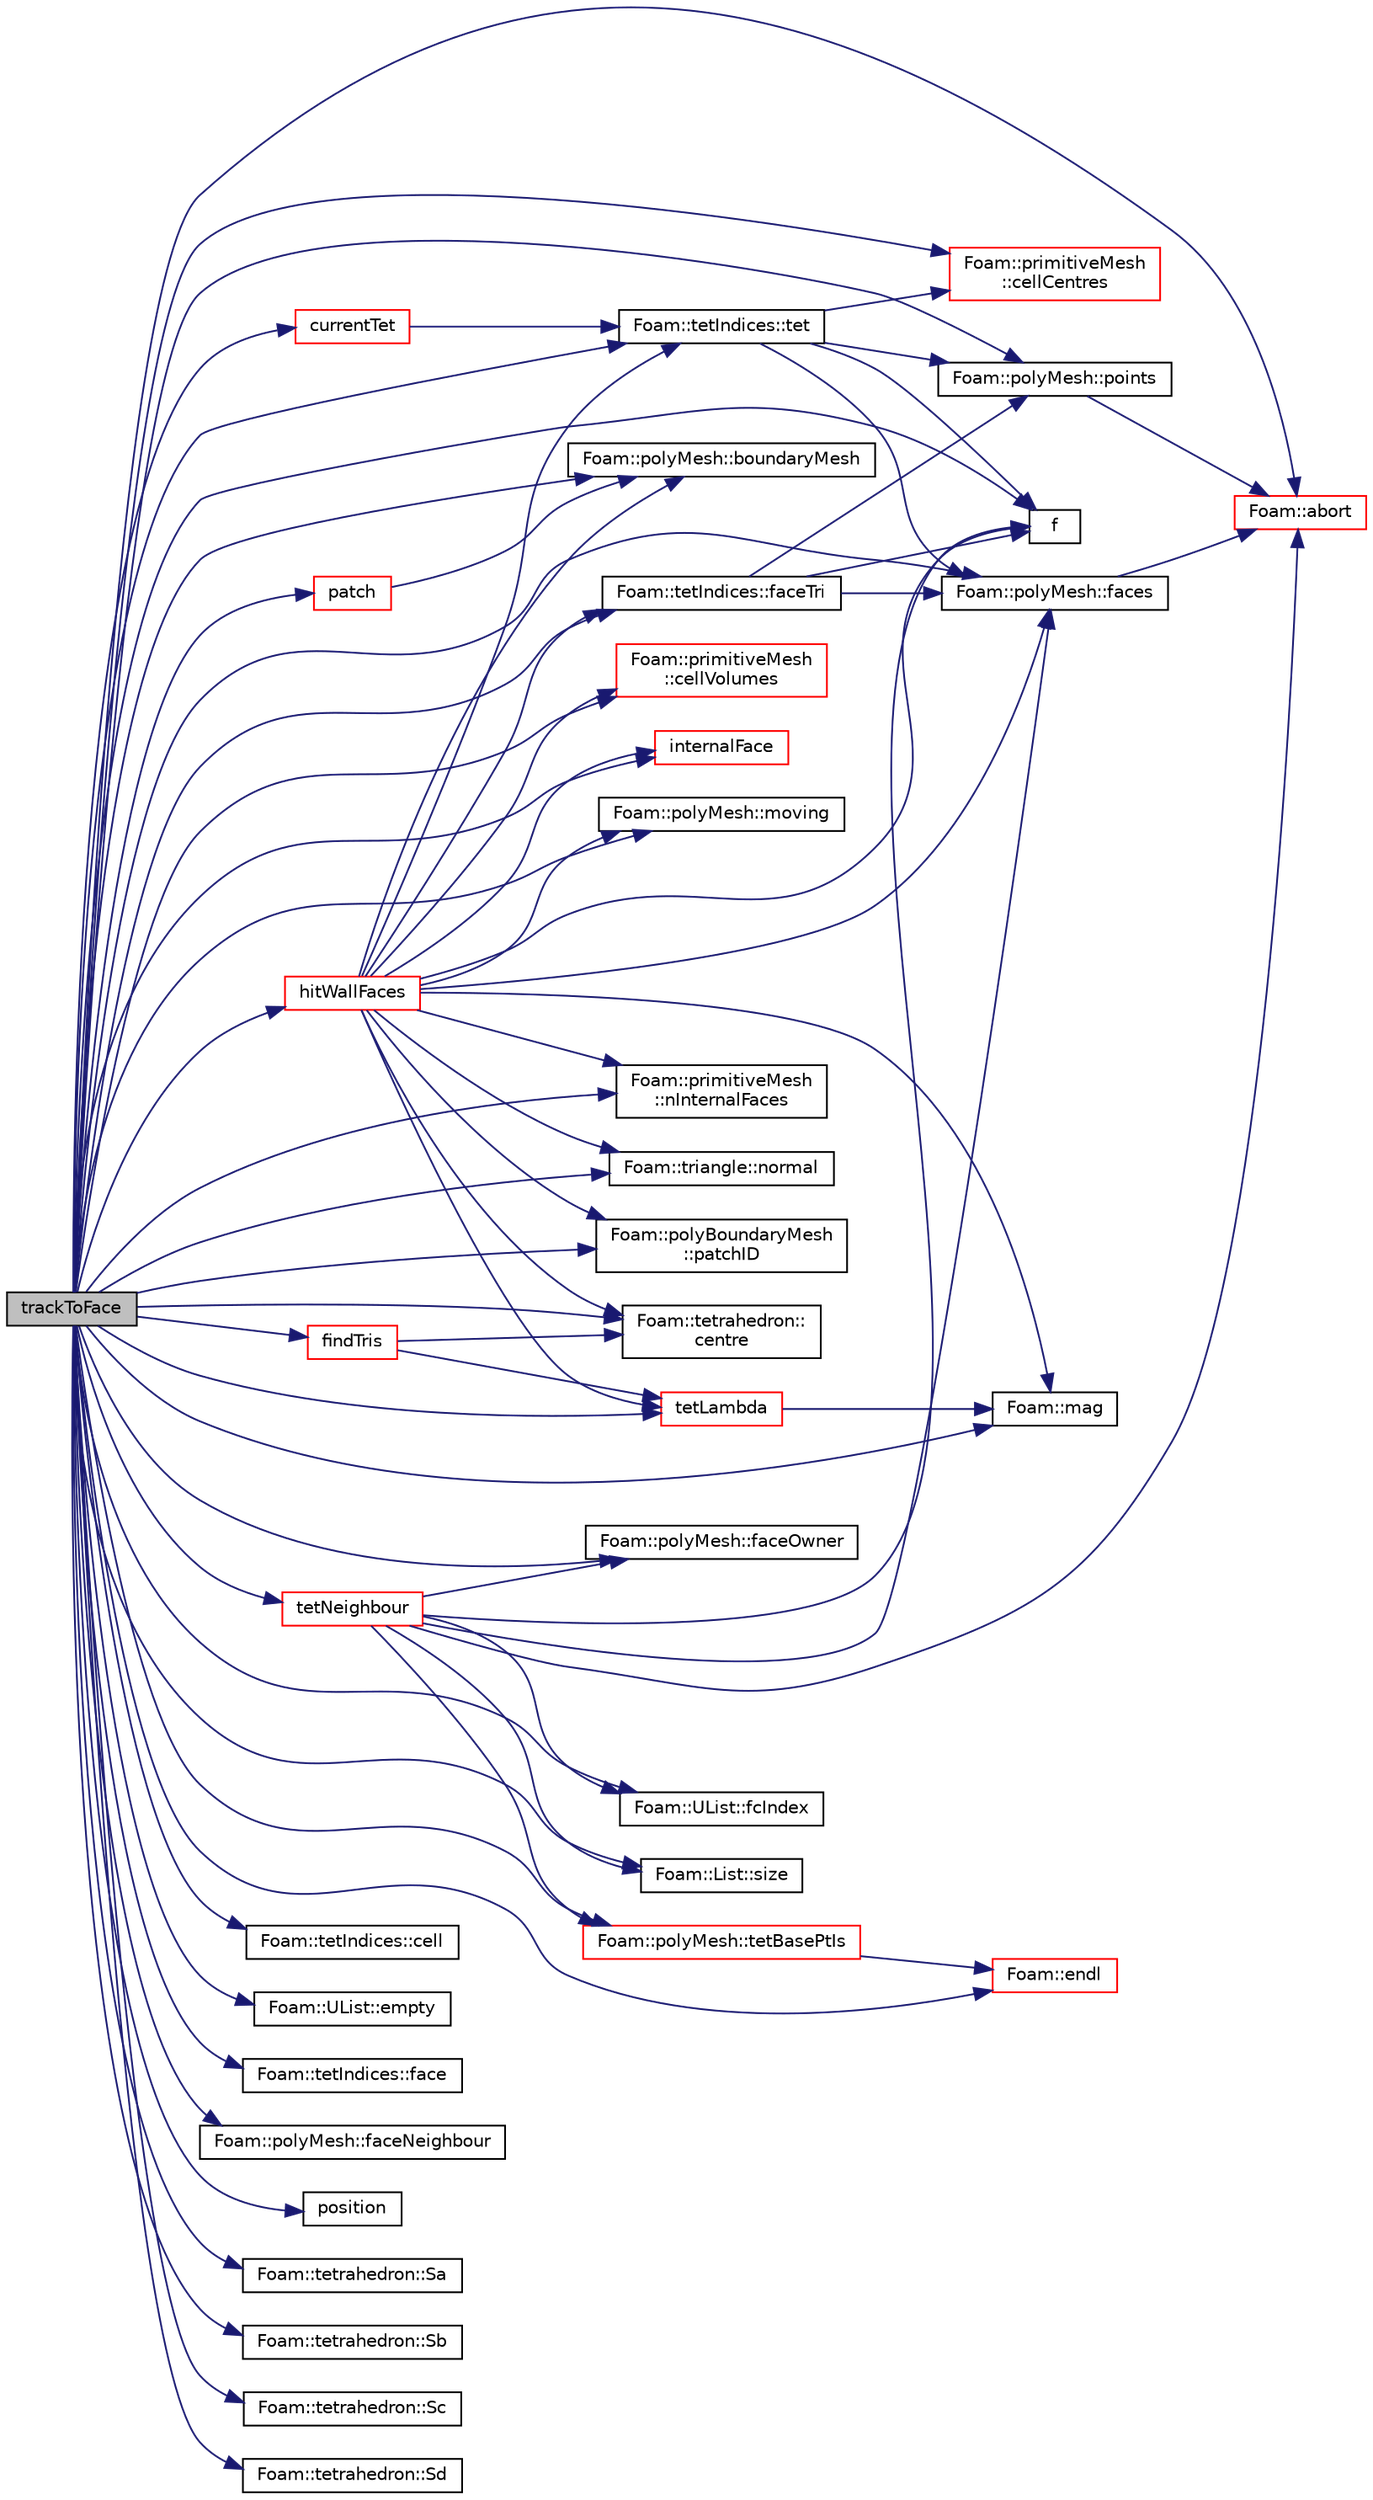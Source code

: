 digraph "trackToFace"
{
  bgcolor="transparent";
  edge [fontname="Helvetica",fontsize="10",labelfontname="Helvetica",labelfontsize="10"];
  node [fontname="Helvetica",fontsize="10",shape=record];
  rankdir="LR";
  Node4799 [label="trackToFace",height=0.2,width=0.4,color="black", fillcolor="grey75", style="filled", fontcolor="black"];
  Node4799 -> Node4800 [color="midnightblue",fontsize="10",style="solid",fontname="Helvetica"];
  Node4800 [label="Foam::abort",height=0.2,width=0.4,color="red",URL="$a21851.html#a447107a607d03e417307c203fa5fb44b"];
  Node4799 -> Node4845 [color="midnightblue",fontsize="10",style="solid",fontname="Helvetica"];
  Node4845 [label="Foam::polyMesh::boundaryMesh",height=0.2,width=0.4,color="black",URL="$a28565.html#a9f2b68c134340291eda6197f47f25484",tooltip="Return boundary mesh. "];
  Node4799 -> Node4846 [color="midnightblue",fontsize="10",style="solid",fontname="Helvetica"];
  Node4846 [label="Foam::tetIndices::cell",height=0.2,width=0.4,color="black",URL="$a28577.html#a2bcfc9f4466dc3989a8c485f61a64c8f",tooltip="Return the cell. "];
  Node4799 -> Node4847 [color="midnightblue",fontsize="10",style="solid",fontname="Helvetica"];
  Node4847 [label="Foam::primitiveMesh\l::cellCentres",height=0.2,width=0.4,color="red",URL="$a28685.html#a7300aee2989c6ec70e39436816461902"];
  Node4799 -> Node4865 [color="midnightblue",fontsize="10",style="solid",fontname="Helvetica"];
  Node4865 [label="Foam::primitiveMesh\l::cellVolumes",height=0.2,width=0.4,color="red",URL="$a28685.html#a443abc3c18bf138e5d927912791cecf7"];
  Node4799 -> Node4866 [color="midnightblue",fontsize="10",style="solid",fontname="Helvetica"];
  Node4866 [label="Foam::tetrahedron::\lcentre",height=0.2,width=0.4,color="black",URL="$a28741.html#a4aab7fc8cd06f933c6912a79d77de59e",tooltip="Return centre (centroid) "];
  Node4799 -> Node4867 [color="midnightblue",fontsize="10",style="solid",fontname="Helvetica"];
  Node4867 [label="currentTet",height=0.2,width=0.4,color="red",URL="$a24721.html#a92dfe2573db5f1757b382eb60ee35c4e",tooltip="Return the geometry of the current tet that the. "];
  Node4867 -> Node4869 [color="midnightblue",fontsize="10",style="solid",fontname="Helvetica"];
  Node4869 [label="Foam::tetIndices::tet",height=0.2,width=0.4,color="black",URL="$a28577.html#a834ba7c934272c8f36c9849a7e2b5315",tooltip="Return the geometry corresponding to this tet from the. "];
  Node4869 -> Node4870 [color="midnightblue",fontsize="10",style="solid",fontname="Helvetica"];
  Node4870 [label="Foam::polyMesh::points",height=0.2,width=0.4,color="black",URL="$a28565.html#ac44123fc1265297c41a43c3b62fdb4c2",tooltip="Return raw points. "];
  Node4870 -> Node4800 [color="midnightblue",fontsize="10",style="solid",fontname="Helvetica"];
  Node4869 -> Node4871 [color="midnightblue",fontsize="10",style="solid",fontname="Helvetica"];
  Node4871 [label="Foam::polyMesh::faces",height=0.2,width=0.4,color="black",URL="$a28565.html#a431c0a24765f0bb6d32f6a03ce0e9b57",tooltip="Return raw faces. "];
  Node4871 -> Node4800 [color="midnightblue",fontsize="10",style="solid",fontname="Helvetica"];
  Node4869 -> Node4847 [color="midnightblue",fontsize="10",style="solid",fontname="Helvetica"];
  Node4869 -> Node4859 [color="midnightblue",fontsize="10",style="solid",fontname="Helvetica"];
  Node4859 [label="f",height=0.2,width=0.4,color="black",URL="$a18335.html#a888be93833ac7a23170555c69c690288"];
  Node4799 -> Node4872 [color="midnightblue",fontsize="10",style="solid",fontname="Helvetica"];
  Node4872 [label="Foam::UList::empty",height=0.2,width=0.4,color="black",URL="$a26837.html#a644718bb2fb240de962dc3c9a1fdf0dc",tooltip="Return true if the UList is empty (ie, size() is zero) "];
  Node4799 -> Node4807 [color="midnightblue",fontsize="10",style="solid",fontname="Helvetica"];
  Node4807 [label="Foam::endl",height=0.2,width=0.4,color="red",URL="$a21851.html#a2db8fe02a0d3909e9351bb4275b23ce4",tooltip="Add newline and flush stream. "];
  Node4799 -> Node4859 [color="midnightblue",fontsize="10",style="solid",fontname="Helvetica"];
  Node4799 -> Node4873 [color="midnightblue",fontsize="10",style="solid",fontname="Helvetica"];
  Node4873 [label="Foam::tetIndices::face",height=0.2,width=0.4,color="black",URL="$a28577.html#a0149bc042585186b7adbd4274389c27d",tooltip="Return the face. "];
  Node4799 -> Node4874 [color="midnightblue",fontsize="10",style="solid",fontname="Helvetica"];
  Node4874 [label="Foam::polyMesh::faceNeighbour",height=0.2,width=0.4,color="black",URL="$a28565.html#a9fb57b52c700ed61f09ada65412d13e3",tooltip="Return face neighbour. "];
  Node4799 -> Node4875 [color="midnightblue",fontsize="10",style="solid",fontname="Helvetica"];
  Node4875 [label="Foam::polyMesh::faceOwner",height=0.2,width=0.4,color="black",URL="$a28565.html#a57752b49bfee23ca1944c3fb0493974f",tooltip="Return face owner. "];
  Node4799 -> Node4871 [color="midnightblue",fontsize="10",style="solid",fontname="Helvetica"];
  Node4799 -> Node4876 [color="midnightblue",fontsize="10",style="solid",fontname="Helvetica"];
  Node4876 [label="Foam::tetIndices::faceTri",height=0.2,width=0.4,color="black",URL="$a28577.html#a99a5264a0e991a77afe619a74f9ae2f1",tooltip="Return the geometry corresponding to the tri on the. "];
  Node4876 -> Node4870 [color="midnightblue",fontsize="10",style="solid",fontname="Helvetica"];
  Node4876 -> Node4871 [color="midnightblue",fontsize="10",style="solid",fontname="Helvetica"];
  Node4876 -> Node4859 [color="midnightblue",fontsize="10",style="solid",fontname="Helvetica"];
  Node4799 -> Node4877 [color="midnightblue",fontsize="10",style="solid",fontname="Helvetica"];
  Node4877 [label="Foam::UList::fcIndex",height=0.2,width=0.4,color="black",URL="$a26837.html#a512534dbc231b74b95ff84902c1b2087",tooltip="Return the forward circular index, i.e. the next index. "];
  Node4799 -> Node4878 [color="midnightblue",fontsize="10",style="solid",fontname="Helvetica"];
  Node4878 [label="findTris",height=0.2,width=0.4,color="red",URL="$a24721.html#adbfa775c92a044180e396dbe137da73b",tooltip="Find the tet tri faces between position and tet centre. "];
  Node4878 -> Node4866 [color="midnightblue",fontsize="10",style="solid",fontname="Helvetica"];
  Node4878 -> Node4882 [color="midnightblue",fontsize="10",style="solid",fontname="Helvetica"];
  Node4882 [label="tetLambda",height=0.2,width=0.4,color="red",URL="$a24721.html#a13ffb4e4f5e071802ff645cc727d52c4",tooltip="Find the lambda value for the line to-from across the. "];
  Node4882 -> Node4853 [color="midnightblue",fontsize="10",style="solid",fontname="Helvetica"];
  Node4853 [label="Foam::mag",height=0.2,width=0.4,color="black",URL="$a21851.html#a929da2a3fdcf3dacbbe0487d3a330dae"];
  Node4799 -> Node5167 [color="midnightblue",fontsize="10",style="solid",fontname="Helvetica"];
  Node5167 [label="hitWallFaces",height=0.2,width=0.4,color="red",URL="$a24721.html#abf78981c0a99e9f135ebc37efcfd1544"];
  Node5167 -> Node4845 [color="midnightblue",fontsize="10",style="solid",fontname="Helvetica"];
  Node5167 -> Node4865 [color="midnightblue",fontsize="10",style="solid",fontname="Helvetica"];
  Node5167 -> Node4866 [color="midnightblue",fontsize="10",style="solid",fontname="Helvetica"];
  Node5167 -> Node4859 [color="midnightblue",fontsize="10",style="solid",fontname="Helvetica"];
  Node5167 -> Node4871 [color="midnightblue",fontsize="10",style="solid",fontname="Helvetica"];
  Node5167 -> Node4876 [color="midnightblue",fontsize="10",style="solid",fontname="Helvetica"];
  Node5167 -> Node5191 [color="midnightblue",fontsize="10",style="solid",fontname="Helvetica"];
  Node5191 [label="internalFace",height=0.2,width=0.4,color="red",URL="$a24721.html#ad8110ed02f811cbed89c9e56e3da5ab3",tooltip="Is this global face an internal face? "];
  Node5167 -> Node4853 [color="midnightblue",fontsize="10",style="solid",fontname="Helvetica"];
  Node5167 -> Node4894 [color="midnightblue",fontsize="10",style="solid",fontname="Helvetica"];
  Node4894 [label="Foam::polyMesh::moving",height=0.2,width=0.4,color="black",URL="$a28565.html#afa64275c1aa240283901d7afcb2f153d",tooltip="Is mesh moving. "];
  Node5167 -> Node5176 [color="midnightblue",fontsize="10",style="solid",fontname="Helvetica"];
  Node5176 [label="Foam::primitiveMesh\l::nInternalFaces",height=0.2,width=0.4,color="black",URL="$a28685.html#aa6c7965af1f30d16d9125deb981cbdb0"];
  Node5167 -> Node5200 [color="midnightblue",fontsize="10",style="solid",fontname="Helvetica"];
  Node5200 [label="Foam::triangle::normal",height=0.2,width=0.4,color="black",URL="$a28761.html#ad626ef30cf97c5bcf2b81d102ad70096",tooltip="Return vector normal. "];
  Node5167 -> Node5177 [color="midnightblue",fontsize="10",style="solid",fontname="Helvetica"];
  Node5177 [label="Foam::polyBoundaryMesh\l::patchID",height=0.2,width=0.4,color="black",URL="$a28557.html#abd25b8071ecc034dbbf6772347ed9ce1",tooltip="Per boundary face label the patch index. "];
  Node5167 -> Node4869 [color="midnightblue",fontsize="10",style="solid",fontname="Helvetica"];
  Node5167 -> Node4882 [color="midnightblue",fontsize="10",style="solid",fontname="Helvetica"];
  Node4799 -> Node5191 [color="midnightblue",fontsize="10",style="solid",fontname="Helvetica"];
  Node4799 -> Node4853 [color="midnightblue",fontsize="10",style="solid",fontname="Helvetica"];
  Node4799 -> Node4894 [color="midnightblue",fontsize="10",style="solid",fontname="Helvetica"];
  Node4799 -> Node5176 [color="midnightblue",fontsize="10",style="solid",fontname="Helvetica"];
  Node4799 -> Node5200 [color="midnightblue",fontsize="10",style="solid",fontname="Helvetica"];
  Node4799 -> Node5202 [color="midnightblue",fontsize="10",style="solid",fontname="Helvetica"];
  Node5202 [label="patch",height=0.2,width=0.4,color="red",URL="$a24721.html#a7c88a234e0278dcecc770579891a8176",tooltip="Which patch is particle on. "];
  Node5202 -> Node4845 [color="midnightblue",fontsize="10",style="solid",fontname="Helvetica"];
  Node4799 -> Node5177 [color="midnightblue",fontsize="10",style="solid",fontname="Helvetica"];
  Node4799 -> Node4870 [color="midnightblue",fontsize="10",style="solid",fontname="Helvetica"];
  Node4799 -> Node5223 [color="midnightblue",fontsize="10",style="solid",fontname="Helvetica"];
  Node5223 [label="position",height=0.2,width=0.4,color="black",URL="$a24721.html#aec20ad6ba1a80369ac11240fe4b9360e",tooltip="Return current particle position. "];
  Node4799 -> Node5224 [color="midnightblue",fontsize="10",style="solid",fontname="Helvetica"];
  Node5224 [label="Foam::tetrahedron::Sa",height=0.2,width=0.4,color="black",URL="$a28741.html#af44626c7daf3c770ee97dcbfa4c7cb14",tooltip="Return face normal. "];
  Node4799 -> Node5225 [color="midnightblue",fontsize="10",style="solid",fontname="Helvetica"];
  Node5225 [label="Foam::tetrahedron::Sb",height=0.2,width=0.4,color="black",URL="$a28741.html#a61010096a5fe4805026349eab1ba25c4"];
  Node4799 -> Node5226 [color="midnightblue",fontsize="10",style="solid",fontname="Helvetica"];
  Node5226 [label="Foam::tetrahedron::Sc",height=0.2,width=0.4,color="black",URL="$a28741.html#a55d706c2ee3f9c9f566c81b536e2a750"];
  Node4799 -> Node5227 [color="midnightblue",fontsize="10",style="solid",fontname="Helvetica"];
  Node5227 [label="Foam::tetrahedron::Sd",height=0.2,width=0.4,color="black",URL="$a28741.html#a281393914ef7e2602808473e5cd4b2c9"];
  Node4799 -> Node4861 [color="midnightblue",fontsize="10",style="solid",fontname="Helvetica"];
  Node4861 [label="Foam::List::size",height=0.2,width=0.4,color="black",URL="$a26833.html#a8a5f6fa29bd4b500caf186f60245b384",tooltip="Override size to be inconsistent with allocated storage. "];
  Node4799 -> Node4869 [color="midnightblue",fontsize="10",style="solid",fontname="Helvetica"];
  Node4799 -> Node5174 [color="midnightblue",fontsize="10",style="solid",fontname="Helvetica"];
  Node5174 [label="Foam::polyMesh::tetBasePtIs",height=0.2,width=0.4,color="red",URL="$a28565.html#a4a7c8f492ae67f94fd90eed12d6fd79a",tooltip="Return the tetBasePtIs. "];
  Node5174 -> Node4807 [color="midnightblue",fontsize="10",style="solid",fontname="Helvetica"];
  Node4799 -> Node4882 [color="midnightblue",fontsize="10",style="solid",fontname="Helvetica"];
  Node4799 -> Node5228 [color="midnightblue",fontsize="10",style="solid",fontname="Helvetica"];
  Node5228 [label="tetNeighbour",height=0.2,width=0.4,color="red",URL="$a24721.html#a346b0d2e5e19c928f696668d3f9d0776",tooltip="Modify the tet owner data by crossing triI. "];
  Node5228 -> Node4800 [color="midnightblue",fontsize="10",style="solid",fontname="Helvetica"];
  Node5228 -> Node4859 [color="midnightblue",fontsize="10",style="solid",fontname="Helvetica"];
  Node5228 -> Node4875 [color="midnightblue",fontsize="10",style="solid",fontname="Helvetica"];
  Node5228 -> Node4871 [color="midnightblue",fontsize="10",style="solid",fontname="Helvetica"];
  Node5228 -> Node4877 [color="midnightblue",fontsize="10",style="solid",fontname="Helvetica"];
  Node5228 -> Node4861 [color="midnightblue",fontsize="10",style="solid",fontname="Helvetica"];
  Node5228 -> Node5174 [color="midnightblue",fontsize="10",style="solid",fontname="Helvetica"];
}
